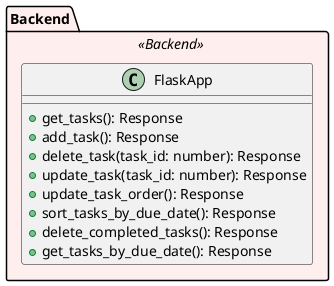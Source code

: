 @startuml
skinparam package {
  BackgroundColor<<Backend>> #FFEEEE
  BackgroundColor<<Types>> #EEFFEE
}

package "Backend" <<Backend>> {
  class FlaskApp {
    + get_tasks(): Response
    + add_task(): Response
    + delete_task(task_id: number): Response
    + update_task(task_id: number): Response
    + update_task_order(): Response
    + sort_tasks_by_due_date(): Response
    + delete_completed_tasks(): Response
    + get_tasks_by_due_date(): Response
  }
}
@enduml

@startuml
skinparam package {
  BackgroundColor<<Types>> #EEFFEE
}

package "Types" <<Types>> {
  class TaskState {
    - tasks: Task[]
    - currentEditTask: Task
    - currentEditTaskIndex: number
    - isEditModalVisible: boolean
    - currentPage: number
    - tasksPerPage: number
    - newTask: string
    - newTaskDetails: string
    - selectedTasks: number[]
    - selectedTask: Task
    - paginatedTasks: Task[]
  }

  class Task {
    - id: number
    - text: string
    - completed: boolean
    - dueDate: string
    - details: string
    - order: number
  }

  TaskState *-- Task
}
@enduml

@startuml
skinparam package {
  BackgroundColor<<Composables>> #EEEEFF
}

package "Composables" <<Composables>> {
  class useTasks {
    + loadTasks(): void
    + fetchTasksByDueDate(dueDate: string): void
  }

  class useTaskPagination {
    + paginatedTasks: Task[]
    + totalPages: number
  }

  class useTaskOperations {
    + addTask(): void
    + removeSelectedTasks(): void
    + clearInput(): void
  }

  class useTaskNotification {
    + showToastMessage(message: string, type: string): void
  }

  class useTaskEdit {
    + openEditModal(index: number): void
    + closeEditModal(): void
    + saveEditTask(): void
  }

  class useTaskDragDrop {
    + onDragStart(index: number): void
    + onDragOver(index: number): void
    + onDrop(index: number): void
  }

  useTasks --> useTaskPagination
  useTasks --> useTaskOperations
  useTaskOperations --> useTaskNotification
  useTaskEdit --> useTaskDragDrop
}
@enduml

@startuml
skinparam package {
  BackgroundColor<<Backend>> #FFEEEE
  BackgroundColor<<Types>> #EEFFEE
  BackgroundColor<<Composables>> #EEEEFF
}

package "Backend" <<Backend>> {
  class FlaskApp
}

package "Types" <<Types>> {
  class TaskState
  class Task
  TaskState *-- Task
}

package "Composables" <<Composables>> {
  class useTasks
  class useTaskPagination
  class useTaskOperations
  class useTaskNotification
  class useTaskEdit
  class useTaskDragDrop
}

FlaskApp <|-- TaskState
useTasks --> TaskState
useTaskPagination --> TaskState
useTaskOperations --> TaskState
useTaskNotification --> TaskState
useTaskEdit --> TaskState
useTaskDragDrop --> TaskState
@enduml
